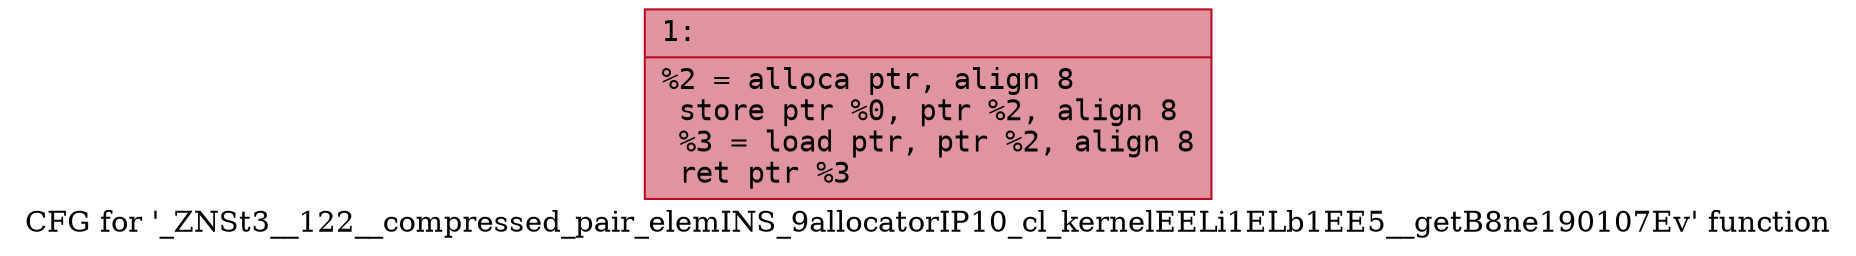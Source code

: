 digraph "CFG for '_ZNSt3__122__compressed_pair_elemINS_9allocatorIP10_cl_kernelEELi1ELb1EE5__getB8ne190107Ev' function" {
	label="CFG for '_ZNSt3__122__compressed_pair_elemINS_9allocatorIP10_cl_kernelEELi1ELb1EE5__getB8ne190107Ev' function";

	Node0x6000005c4e10 [shape=record,color="#b70d28ff", style=filled, fillcolor="#b70d2870" fontname="Courier",label="{1:\l|  %2 = alloca ptr, align 8\l  store ptr %0, ptr %2, align 8\l  %3 = load ptr, ptr %2, align 8\l  ret ptr %3\l}"];
}
